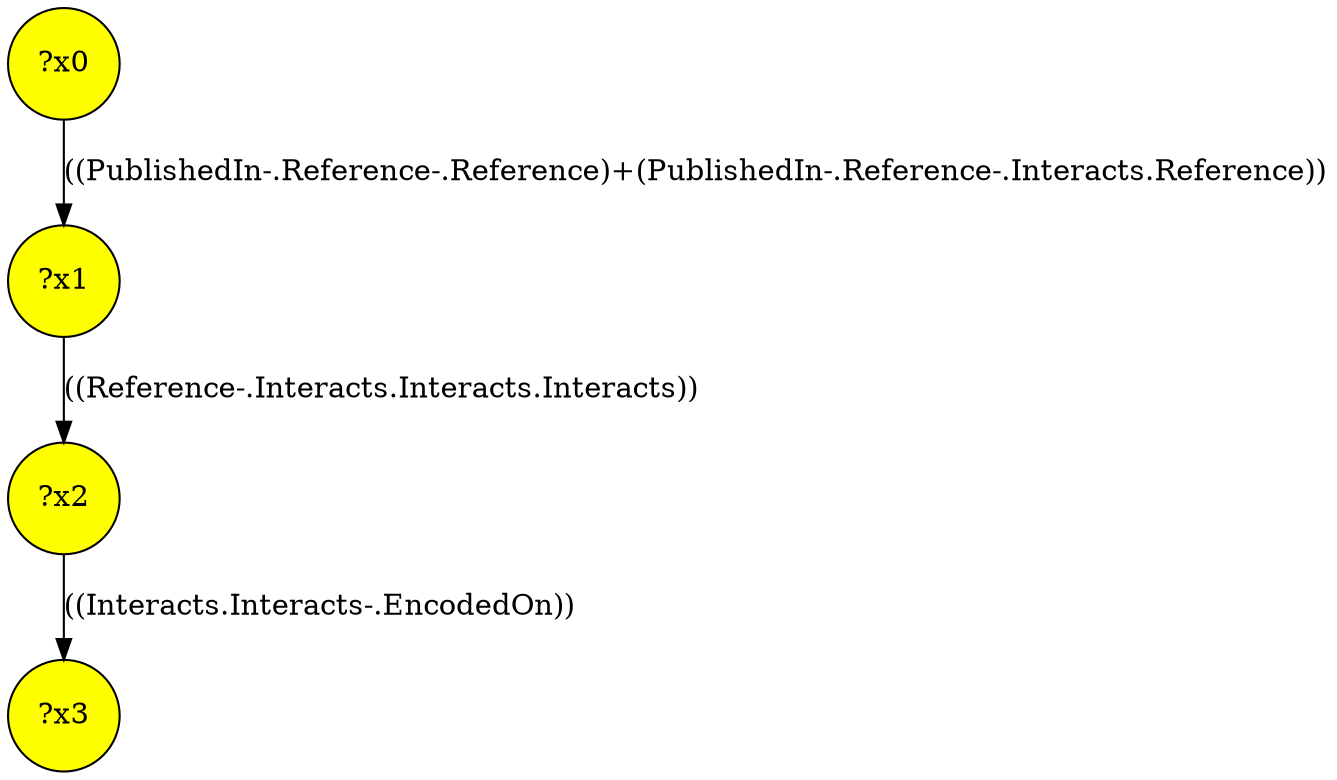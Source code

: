 digraph g {
	x3 [fillcolor="yellow", style="filled," shape=circle, label="?x3"];
	x2 [fillcolor="yellow", style="filled," shape=circle, label="?x2"];
	x0 [fillcolor="yellow", style="filled," shape=circle, label="?x0"];
	x1 [fillcolor="yellow", style="filled," shape=circle, label="?x1"];
	x0 -> x1 [label="((PublishedIn-.Reference-.Reference)+(PublishedIn-.Reference-.Interacts.Reference))"];
	x1 -> x2 [label="((Reference-.Interacts.Interacts.Interacts))"];
	x2 -> x3 [label="((Interacts.Interacts-.EncodedOn))"];
}
